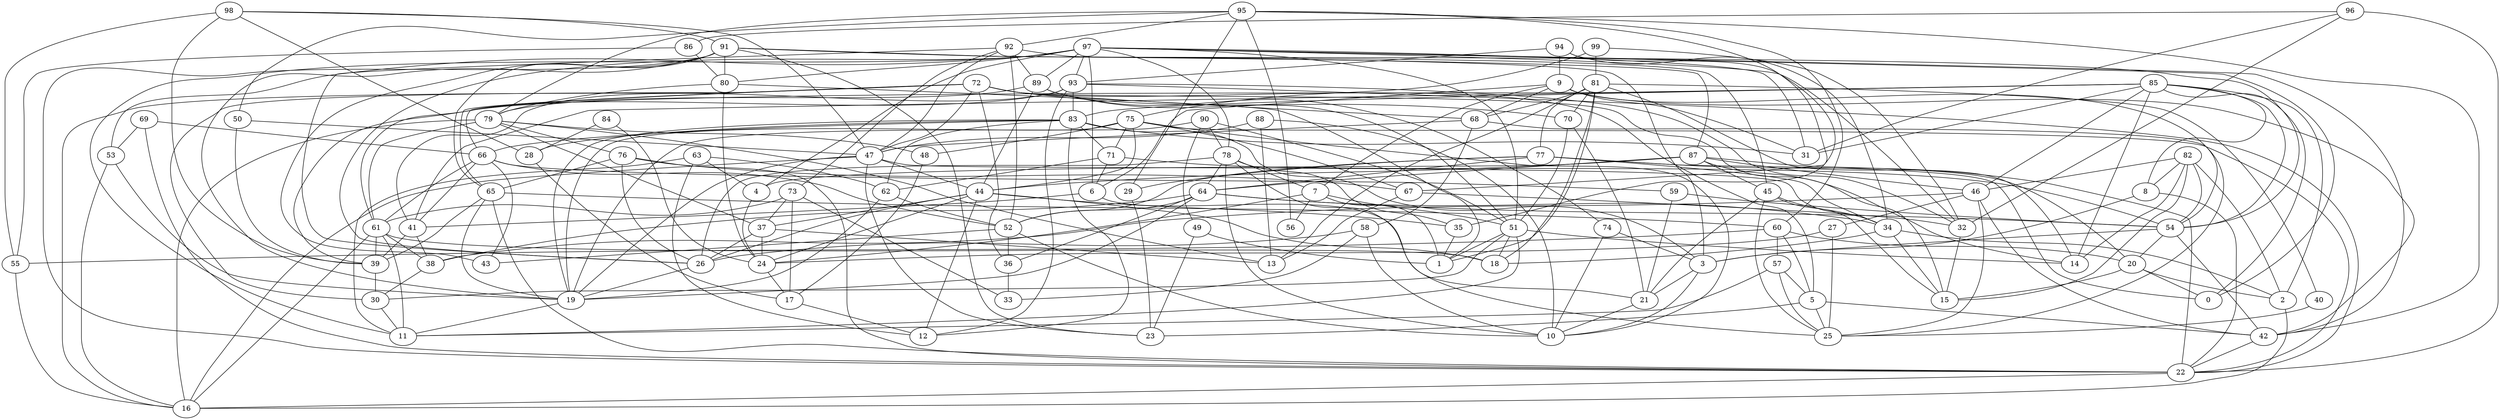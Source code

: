 digraph GG_graph {

subgraph G_graph {
edge [color = black]
"94" -> "34" [dir = none]
"94" -> "93" [dir = none]
"94" -> "35" [dir = none]
"60" -> "5" [dir = none]
"60" -> "55" [dir = none]
"98" -> "55" [dir = none]
"98" -> "28" [dir = none]
"98" -> "39" [dir = none]
"98" -> "47" [dir = none]
"21" -> "10" [dir = none]
"26" -> "19" [dir = none]
"4" -> "24" [dir = none]
"42" -> "22" [dir = none]
"92" -> "89" [dir = none]
"92" -> "73" [dir = none]
"92" -> "26" [dir = none]
"92" -> "45" [dir = none]
"92" -> "52" [dir = none]
"92" -> "47" [dir = none]
"57" -> "25" [dir = none]
"57" -> "11" [dir = none]
"99" -> "75" [dir = none]
"99" -> "81" [dir = none]
"89" -> "74" [dir = none]
"89" -> "44" [dir = none]
"8" -> "22" [dir = none]
"8" -> "3" [dir = none]
"35" -> "1" [dir = none]
"80" -> "24" [dir = none]
"80" -> "79" [dir = none]
"85" -> "0" [dir = none]
"85" -> "31" [dir = none]
"85" -> "46" [dir = none]
"85" -> "83" [dir = none]
"85" -> "2" [dir = none]
"93" -> "12" [dir = none]
"93" -> "32" [dir = none]
"93" -> "41" [dir = none]
"83" -> "19" [dir = none]
"83" -> "31" [dir = none]
"83" -> "28" [dir = none]
"83" -> "71" [dir = none]
"83" -> "3" [dir = none]
"83" -> "66" [dir = none]
"83" -> "12" [dir = none]
"30" -> "11" [dir = none]
"58" -> "10" [dir = none]
"58" -> "26" [dir = none]
"84" -> "24" [dir = none]
"84" -> "28" [dir = none]
"28" -> "17" [dir = none]
"68" -> "47" [dir = none]
"63" -> "12" [dir = none]
"63" -> "11" [dir = none]
"63" -> "4" [dir = none]
"63" -> "62" [dir = none]
"66" -> "61" [dir = none]
"66" -> "43" [dir = none]
"66" -> "59" [dir = none]
"74" -> "3" [dir = none]
"74" -> "10" [dir = none]
"3" -> "10" [dir = none]
"62" -> "19" [dir = none]
"62" -> "52" [dir = none]
"87" -> "45" [dir = none]
"87" -> "44" [dir = none]
"87" -> "46" [dir = none]
"87" -> "4" [dir = none]
"87" -> "64" [dir = none]
"87" -> "14" [dir = none]
"87" -> "20" [dir = none]
"53" -> "16" [dir = none]
"53" -> "19" [dir = none]
"72" -> "70" [dir = none]
"72" -> "16" [dir = none]
"72" -> "36" [dir = none]
"72" -> "30" [dir = none]
"72" -> "47" [dir = none]
"72" -> "66" [dir = none]
"72" -> "5" [dir = none]
"5" -> "25" [dir = none]
"37" -> "26" [dir = none]
"37" -> "13" [dir = none]
"37" -> "24" [dir = none]
"46" -> "42" [dir = none]
"46" -> "38" [dir = none]
"46" -> "27" [dir = none]
"32" -> "15" [dir = none]
"61" -> "39" [dir = none]
"61" -> "18" [dir = none]
"61" -> "16" [dir = none]
"88" -> "47" [dir = none]
"88" -> "13" [dir = none]
"34" -> "18" [dir = none]
"51" -> "11" [dir = none]
"51" -> "14" [dir = none]
"91" -> "54" [dir = none]
"91" -> "19" [dir = none]
"91" -> "22" [dir = none]
"91" -> "23" [dir = none]
"86" -> "80" [dir = none]
"20" -> "2" [dir = none]
"20" -> "15" [dir = none]
"82" -> "15" [dir = none]
"82" -> "14" [dir = none]
"82" -> "2" [dir = none]
"69" -> "22" [dir = none]
"69" -> "66" [dir = none]
"81" -> "13" [dir = none]
"81" -> "70" [dir = none]
"81" -> "14" [dir = none]
"81" -> "40" [dir = none]
"81" -> "1" [dir = none]
"95" -> "42" [dir = none]
"95" -> "79" [dir = none]
"95" -> "60" [dir = none]
"95" -> "50" [dir = none]
"95" -> "56" [dir = none]
"95" -> "29" [dir = none]
"49" -> "23" [dir = none]
"49" -> "1" [dir = none]
"9" -> "7" [dir = none]
"9" -> "42" [dir = none]
"9" -> "54" [dir = none]
"9" -> "68" [dir = none]
"36" -> "33" [dir = none]
"78" -> "25" [dir = none]
"78" -> "10" [dir = none]
"78" -> "7" [dir = none]
"78" -> "64" [dir = none]
"78" -> "35" [dir = none]
"41" -> "38" [dir = none]
"41" -> "39" [dir = none]
"73" -> "33" [dir = none]
"73" -> "61" [dir = none]
"73" -> "17" [dir = none]
"47" -> "19" [dir = none]
"47" -> "16" [dir = none]
"47" -> "23" [dir = none]
"96" -> "31" [dir = none]
"96" -> "32" [dir = none]
"96" -> "86" [dir = none]
"40" -> "25" [dir = none]
"75" -> "48" [dir = none]
"75" -> "71" [dir = none]
"75" -> "67" [dir = none]
"75" -> "19" [dir = none]
"75" -> "44" [dir = none]
"27" -> "24" [dir = none]
"27" -> "25" [dir = none]
"44" -> "37" [dir = none]
"44" -> "18" [dir = none]
"44" -> "35" [dir = none]
"79" -> "61" [dir = none]
"79" -> "37" [dir = none]
"79" -> "76" [dir = none]
"79" -> "13" [dir = none]
"79" -> "48" [dir = none]
"77" -> "29" [dir = none]
"77" -> "52" [dir = none]
"77" -> "64" [dir = none]
"64" -> "38" [dir = none]
"64" -> "19" [dir = none]
"64" -> "52" [dir = none]
"64" -> "36" [dir = none]
"54" -> "20" [dir = none]
"54" -> "42" [dir = none]
"6" -> "41" [dir = none]
"6" -> "21" [dir = none]
"52" -> "43" [dir = none]
"52" -> "36" [dir = none]
"90" -> "49" [dir = none]
"90" -> "51" [dir = none]
"90" -> "19" [dir = none]
"90" -> "78" [dir = none]
"76" -> "26" [dir = none]
"76" -> "67" [dir = none]
"76" -> "22" [dir = none]
"76" -> "65" [dir = none]
"97" -> "31" [dir = none]
"97" -> "11" [dir = none]
"97" -> "89" [dir = none]
"97" -> "78" [dir = none]
"97" -> "0" [dir = none]
"97" -> "32" [dir = none]
"97" -> "6" [dir = none]
"97" -> "26" [dir = none]
"97" -> "51" [dir = none]
"97" -> "4" [dir = none]
"97" -> "42" [dir = none]
"59" -> "21" [dir = none]
"50" -> "47" [dir = none]
"67" -> "32" [dir = none]
"24" -> "17" [dir = none]
"65" -> "22" [dir = none]
"7" -> "56" [dir = none]
"7" -> "51" [dir = none]
"7" -> "24" [dir = none]
"89" -> "51" [dir = none]
"91" -> "80" [dir = none]
"65" -> "60" [dir = none]
"61" -> "38" [dir = none]
"65" -> "19" [dir = none]
"71" -> "6" [dir = none]
"59" -> "54" [dir = none]
"71" -> "54" [dir = none]
"34" -> "15" [dir = none]
"83" -> "62" [dir = none]
"45" -> "21" [dir = none]
"47" -> "34" [dir = none]
"68" -> "25" [dir = none]
"54" -> "3" [dir = none]
"46" -> "25" [dir = none]
"88" -> "10" [dir = none]
"85" -> "8" [dir = none]
"93" -> "61" [dir = none]
"66" -> "52" [dir = none]
"65" -> "39" [dir = none]
"91" -> "65" [dir = none]
"72" -> "65" [dir = none]
"60" -> "20" [dir = none]
"93" -> "83" [dir = none]
"82" -> "54" [dir = none]
"98" -> "91" [dir = none]
"45" -> "25" [dir = none]
"71" -> "62" [dir = none]
"77" -> "0" [dir = none]
"80" -> "1" [dir = none]
"64" -> "34" [dir = none]
"70" -> "21" [dir = none]
"3" -> "21" [dir = none]
"34" -> "2" [dir = none]
"86" -> "55" [dir = none]
"91" -> "43" [dir = none]
"29" -> "23" [dir = none]
"85" -> "54" [dir = none]
"96" -> "22" [dir = none]
"91" -> "87" [dir = none]
"85" -> "39" [dir = none]
"9" -> "31" [dir = none]
"45" -> "34" [dir = none]
"78" -> "26" [dir = none]
"44" -> "12" [dir = none]
"51" -> "1" [dir = none]
"67" -> "13" [dir = none]
"77" -> "22" [dir = none]
"93" -> "22" [dir = none]
"48" -> "17" [dir = none]
"55" -> "16" [dir = none]
"77" -> "34" [dir = none]
"81" -> "68" [dir = none]
"57" -> "5" [dir = none]
"79" -> "16" [dir = none]
"58" -> "33" [dir = none]
"38" -> "30" [dir = none]
"9" -> "6" [dir = none]
"2" -> "16" [dir = none]
"82" -> "8" [dir = none]
"20" -> "0" [dir = none]
"22" -> "16" [dir = none]
"95" -> "92" [dir = none]
"52" -> "10" [dir = none]
"94" -> "9" [dir = none]
"47" -> "44" [dir = none]
"45" -> "15" [dir = none]
"75" -> "22" [dir = none]
"82" -> "46" [dir = none]
"39" -> "30" [dir = none]
"50" -> "39" [dir = none]
"69" -> "53" [dir = none]
"72" -> "15" [dir = none]
"89" -> "79" [dir = none]
"95" -> "67" [dir = none]
"7" -> "1" [dir = none]
"44" -> "24" [dir = none]
"17" -> "12" [dir = none]
"81" -> "77" [dir = none]
"97" -> "80" [dir = none]
"19" -> "11" [dir = none]
"91" -> "3" [dir = none]
"5" -> "23" [dir = none]
"51" -> "30" [dir = none]
"64" -> "54" [dir = none]
"44" -> "26" [dir = none]
"51" -> "18" [dir = none]
"60" -> "57" [dir = none]
"99" -> "32" [dir = none]
"97" -> "53" [dir = none]
"73" -> "37" [dir = none]
"5" -> "42" [dir = none]
"68" -> "58" [dir = none]
"61" -> "11" [dir = none]
"70" -> "51" [dir = none]
"66" -> "41" [dir = none]
"75" -> "10" [dir = none]
"81" -> "18" [dir = none]
"85" -> "41" [dir = none]
"72" -> "68" [dir = none]
"97" -> "93" [dir = none]
"85" -> "14" [dir = none]
}

}
